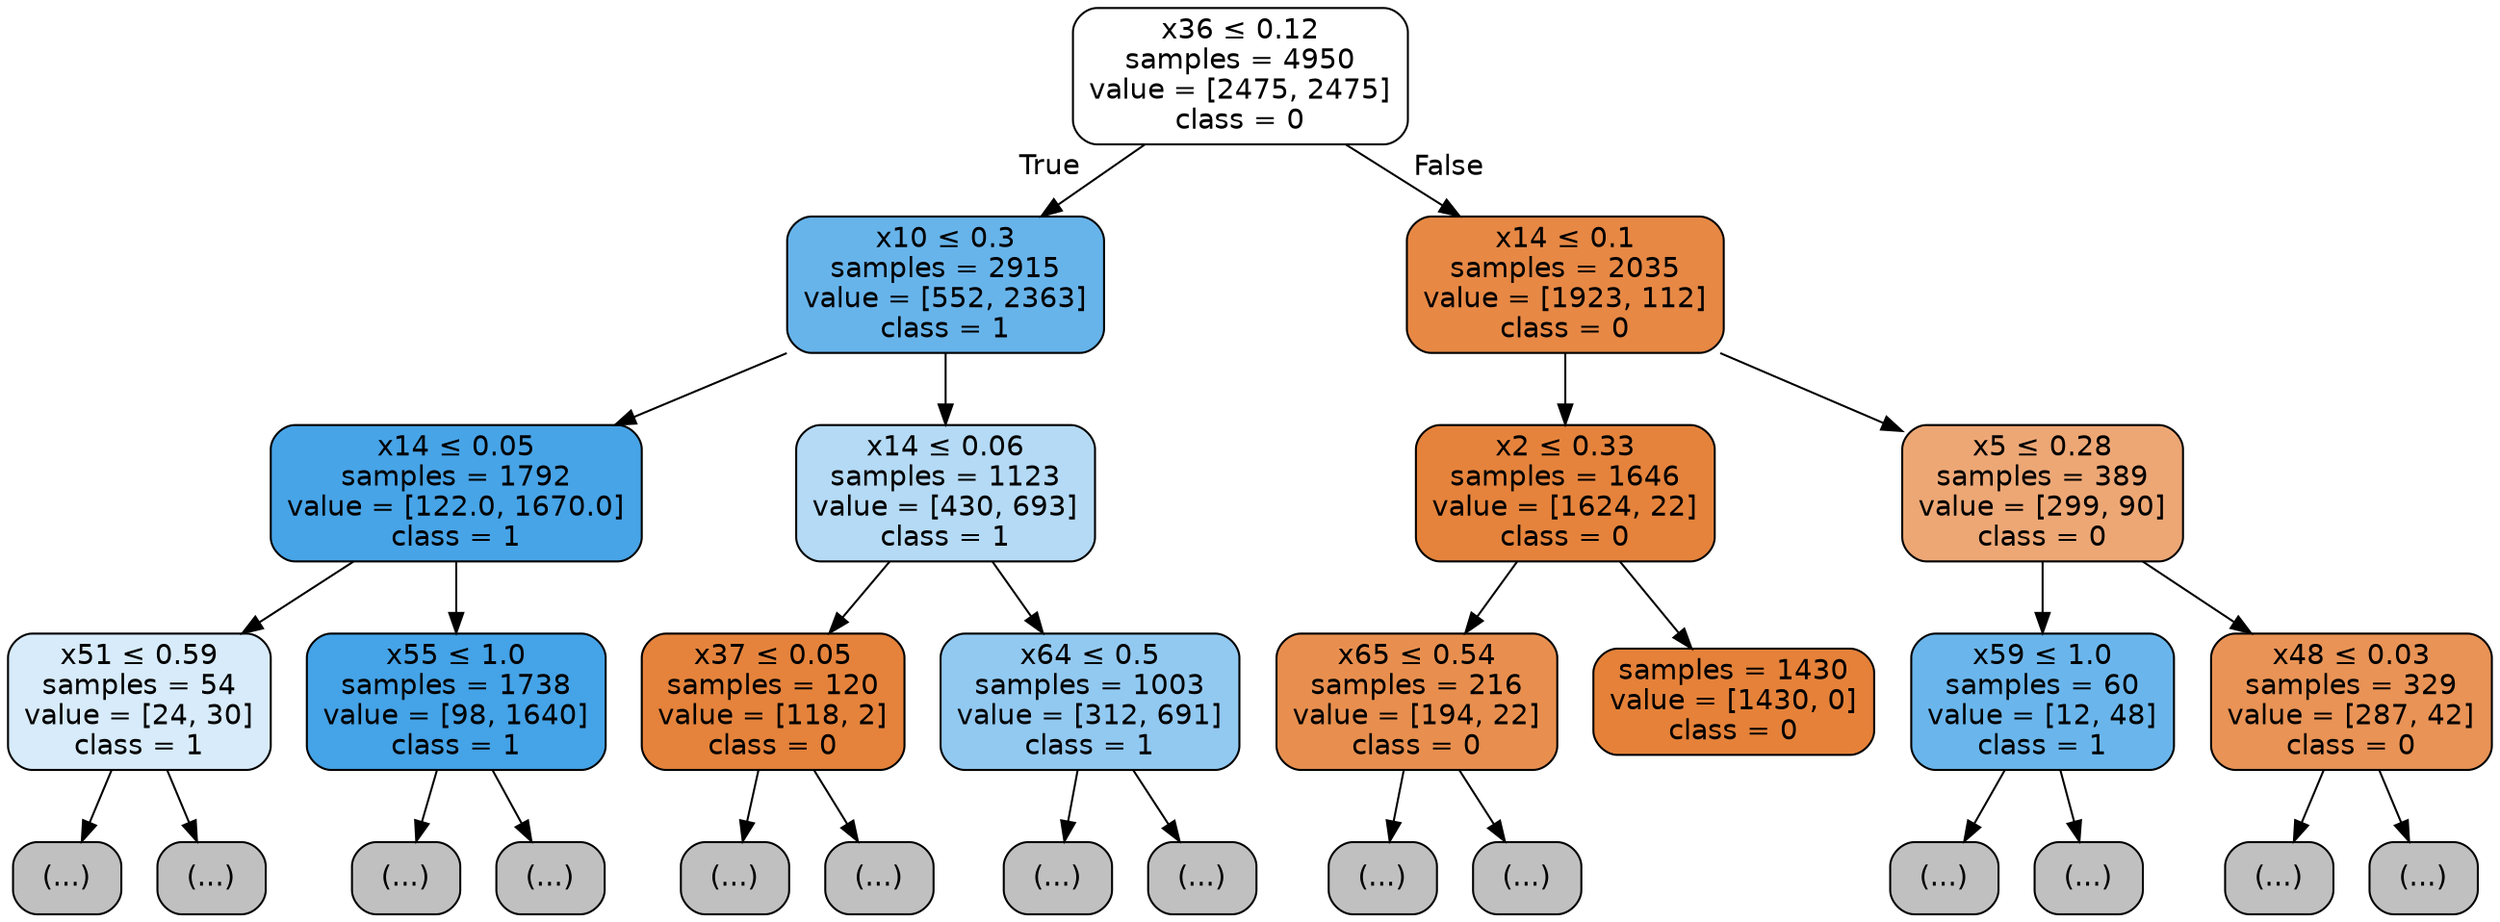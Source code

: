 digraph Tree {
node [shape=box, style="filled, rounded", color="black", fontname="helvetica"] ;
edge [fontname="helvetica"] ;
0 [label=<x36 &le; 0.12<br/>samples = 4950<br/>value = [2475, 2475]<br/>class = 0>, fillcolor="#ffffff"] ;
1 [label=<x10 &le; 0.3<br/>samples = 2915<br/>value = [552, 2363]<br/>class = 1>, fillcolor="#67b4eb"] ;
0 -> 1 [labeldistance=2.5, labelangle=45, headlabel="True"] ;
2 [label=<x14 &le; 0.05<br/>samples = 1792<br/>value = [122.0, 1670.0]<br/>class = 1>, fillcolor="#47a4e7"] ;
1 -> 2 ;
3 [label=<x51 &le; 0.59<br/>samples = 54<br/>value = [24, 30]<br/>class = 1>, fillcolor="#d7ebfa"] ;
2 -> 3 ;
4 [label="(...)", fillcolor="#C0C0C0"] ;
3 -> 4 ;
11 [label="(...)", fillcolor="#C0C0C0"] ;
3 -> 11 ;
12 [label=<x55 &le; 1.0<br/>samples = 1738<br/>value = [98, 1640]<br/>class = 1>, fillcolor="#45a3e7"] ;
2 -> 12 ;
13 [label="(...)", fillcolor="#C0C0C0"] ;
12 -> 13 ;
88 [label="(...)", fillcolor="#C0C0C0"] ;
12 -> 88 ;
93 [label=<x14 &le; 0.06<br/>samples = 1123<br/>value = [430, 693]<br/>class = 1>, fillcolor="#b4daf5"] ;
1 -> 93 ;
94 [label=<x37 &le; 0.05<br/>samples = 120<br/>value = [118, 2]<br/>class = 0>, fillcolor="#e5833c"] ;
93 -> 94 ;
95 [label="(...)", fillcolor="#C0C0C0"] ;
94 -> 95 ;
96 [label="(...)", fillcolor="#C0C0C0"] ;
94 -> 96 ;
99 [label=<x64 &le; 0.5<br/>samples = 1003<br/>value = [312, 691]<br/>class = 1>, fillcolor="#92c9f1"] ;
93 -> 99 ;
100 [label="(...)", fillcolor="#C0C0C0"] ;
99 -> 100 ;
135 [label="(...)", fillcolor="#C0C0C0"] ;
99 -> 135 ;
198 [label=<x14 &le; 0.1<br/>samples = 2035<br/>value = [1923, 112]<br/>class = 0>, fillcolor="#e78845"] ;
0 -> 198 [labeldistance=2.5, labelangle=-45, headlabel="False"] ;
199 [label=<x2 &le; 0.33<br/>samples = 1646<br/>value = [1624, 22]<br/>class = 0>, fillcolor="#e5833c"] ;
198 -> 199 ;
200 [label=<x65 &le; 0.54<br/>samples = 216<br/>value = [194, 22]<br/>class = 0>, fillcolor="#e88f4f"] ;
199 -> 200 ;
201 [label="(...)", fillcolor="#C0C0C0"] ;
200 -> 201 ;
208 [label="(...)", fillcolor="#C0C0C0"] ;
200 -> 208 ;
215 [label=<samples = 1430<br/>value = [1430, 0]<br/>class = 0>, fillcolor="#e58139"] ;
199 -> 215 ;
216 [label=<x5 &le; 0.28<br/>samples = 389<br/>value = [299, 90]<br/>class = 0>, fillcolor="#eda775"] ;
198 -> 216 ;
217 [label=<x59 &le; 1.0<br/>samples = 60<br/>value = [12, 48]<br/>class = 1>, fillcolor="#6ab6ec"] ;
216 -> 217 ;
218 [label="(...)", fillcolor="#C0C0C0"] ;
217 -> 218 ;
221 [label="(...)", fillcolor="#C0C0C0"] ;
217 -> 221 ;
222 [label=<x48 &le; 0.03<br/>samples = 329<br/>value = [287, 42]<br/>class = 0>, fillcolor="#e99356"] ;
216 -> 222 ;
223 [label="(...)", fillcolor="#C0C0C0"] ;
222 -> 223 ;
244 [label="(...)", fillcolor="#C0C0C0"] ;
222 -> 244 ;
}